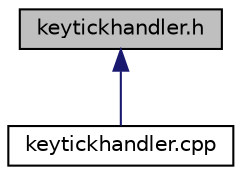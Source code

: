 digraph "keytickhandler.h"
{
 // LATEX_PDF_SIZE
  edge [fontname="Helvetica",fontsize="10",labelfontname="Helvetica",labelfontsize="10"];
  node [fontname="Helvetica",fontsize="10",shape=record];
  Node1 [label="keytickhandler.h",height=0.2,width=0.4,color="black", fillcolor="grey75", style="filled", fontcolor="black",tooltip="Déclaration de la classe KeyTickHandler."];
  Node1 -> Node2 [dir="back",color="midnightblue",fontsize="10",style="solid"];
  Node2 [label="keytickhandler.cpp",height=0.2,width=0.4,color="black", fillcolor="white", style="filled",URL="$keytickhandler_8cpp.html",tooltip="Définition de la classe KeyTickHandler."];
}
